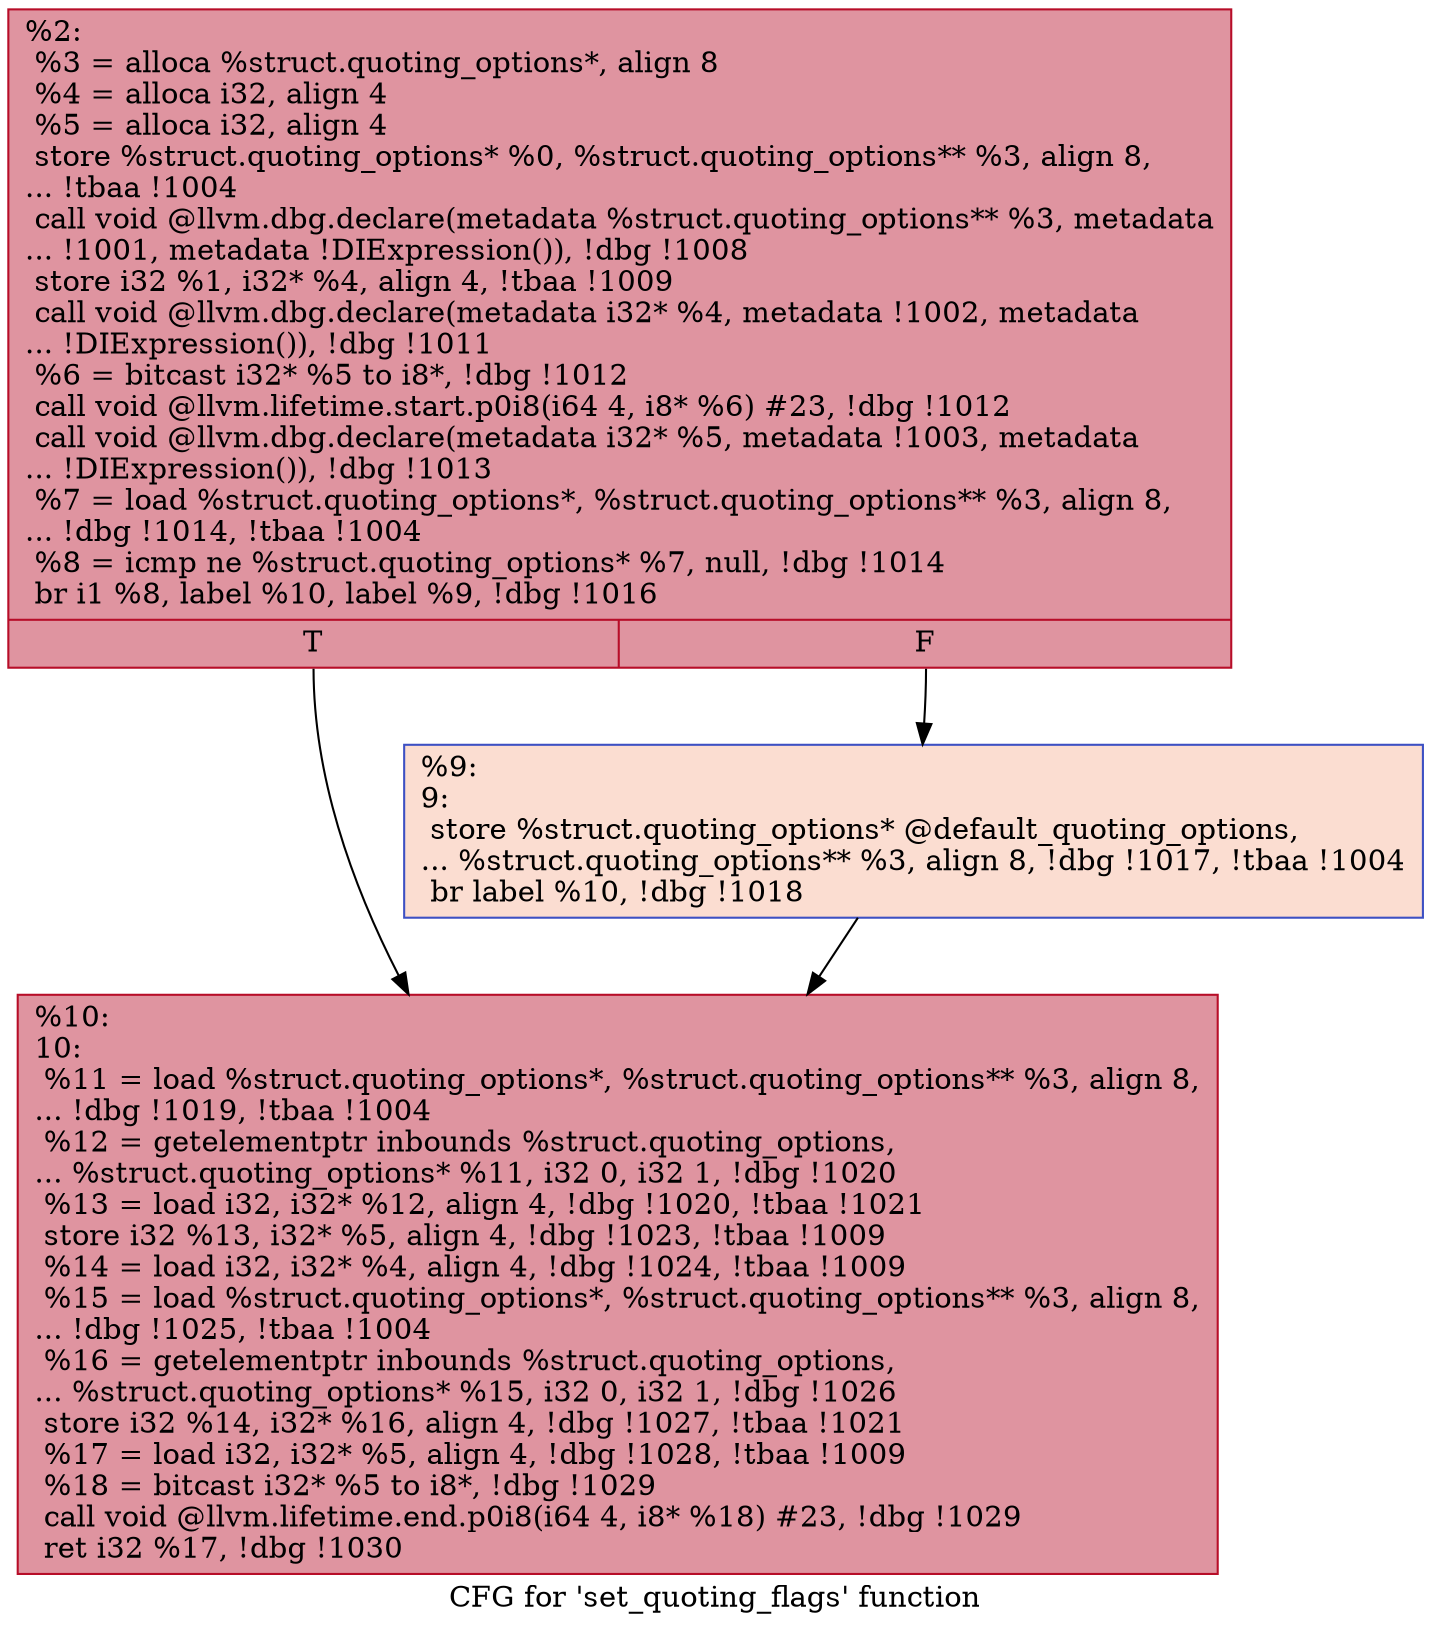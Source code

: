 digraph "CFG for 'set_quoting_flags' function" {
	label="CFG for 'set_quoting_flags' function";

	Node0x2276790 [shape=record,color="#b70d28ff", style=filled, fillcolor="#b70d2870",label="{%2:\l  %3 = alloca %struct.quoting_options*, align 8\l  %4 = alloca i32, align 4\l  %5 = alloca i32, align 4\l  store %struct.quoting_options* %0, %struct.quoting_options** %3, align 8,\l... !tbaa !1004\l  call void @llvm.dbg.declare(metadata %struct.quoting_options** %3, metadata\l... !1001, metadata !DIExpression()), !dbg !1008\l  store i32 %1, i32* %4, align 4, !tbaa !1009\l  call void @llvm.dbg.declare(metadata i32* %4, metadata !1002, metadata\l... !DIExpression()), !dbg !1011\l  %6 = bitcast i32* %5 to i8*, !dbg !1012\l  call void @llvm.lifetime.start.p0i8(i64 4, i8* %6) #23, !dbg !1012\l  call void @llvm.dbg.declare(metadata i32* %5, metadata !1003, metadata\l... !DIExpression()), !dbg !1013\l  %7 = load %struct.quoting_options*, %struct.quoting_options** %3, align 8,\l... !dbg !1014, !tbaa !1004\l  %8 = icmp ne %struct.quoting_options* %7, null, !dbg !1014\l  br i1 %8, label %10, label %9, !dbg !1016\l|{<s0>T|<s1>F}}"];
	Node0x2276790:s0 -> Node0x2276830;
	Node0x2276790:s1 -> Node0x22767e0;
	Node0x22767e0 [shape=record,color="#3d50c3ff", style=filled, fillcolor="#f7b39670",label="{%9:\l9:                                                \l  store %struct.quoting_options* @default_quoting_options,\l... %struct.quoting_options** %3, align 8, !dbg !1017, !tbaa !1004\l  br label %10, !dbg !1018\l}"];
	Node0x22767e0 -> Node0x2276830;
	Node0x2276830 [shape=record,color="#b70d28ff", style=filled, fillcolor="#b70d2870",label="{%10:\l10:                                               \l  %11 = load %struct.quoting_options*, %struct.quoting_options** %3, align 8,\l... !dbg !1019, !tbaa !1004\l  %12 = getelementptr inbounds %struct.quoting_options,\l... %struct.quoting_options* %11, i32 0, i32 1, !dbg !1020\l  %13 = load i32, i32* %12, align 4, !dbg !1020, !tbaa !1021\l  store i32 %13, i32* %5, align 4, !dbg !1023, !tbaa !1009\l  %14 = load i32, i32* %4, align 4, !dbg !1024, !tbaa !1009\l  %15 = load %struct.quoting_options*, %struct.quoting_options** %3, align 8,\l... !dbg !1025, !tbaa !1004\l  %16 = getelementptr inbounds %struct.quoting_options,\l... %struct.quoting_options* %15, i32 0, i32 1, !dbg !1026\l  store i32 %14, i32* %16, align 4, !dbg !1027, !tbaa !1021\l  %17 = load i32, i32* %5, align 4, !dbg !1028, !tbaa !1009\l  %18 = bitcast i32* %5 to i8*, !dbg !1029\l  call void @llvm.lifetime.end.p0i8(i64 4, i8* %18) #23, !dbg !1029\l  ret i32 %17, !dbg !1030\l}"];
}
